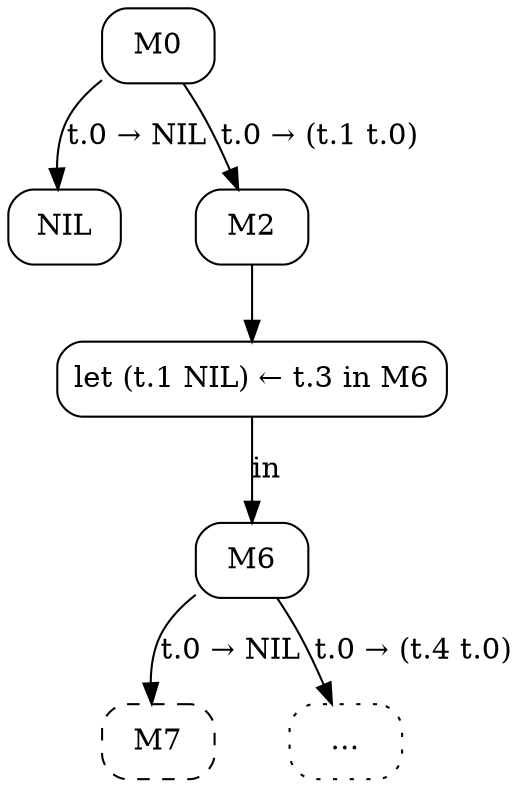 digraph {
  node [shape=box, style=rounded];

  M0;
  M1 [label="NIL"];
  M0 -> M1 [label="t.0 → NIL"];
  M2;
  M0 -> M2 [label="t.0 → (t.1 t.0)"];
  M5 [label="let (t.1 NIL) ← t.3 in M6"];
  M2 -> M5;
  M6;
  M5 -> M6 [label="in"];
  M7 [style="rounded,dashed"];
  M6 -> M7 [label="t.0 → NIL"];
  M8 [label="…", style="rounded,dotted"];
  M6 -> M8 [label="t.0 → (t.4 t.0)"];
}
